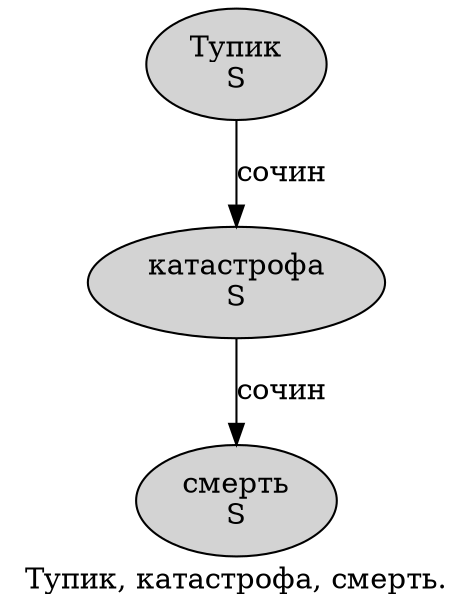 digraph SENTENCE_1532 {
	graph [label="Тупик, катастрофа, смерть."]
	node [style=filled]
		0 [label="Тупик
S" color="" fillcolor=lightgray penwidth=1 shape=ellipse]
		2 [label="катастрофа
S" color="" fillcolor=lightgray penwidth=1 shape=ellipse]
		4 [label="смерть
S" color="" fillcolor=lightgray penwidth=1 shape=ellipse]
			0 -> 2 [label="сочин"]
			2 -> 4 [label="сочин"]
}